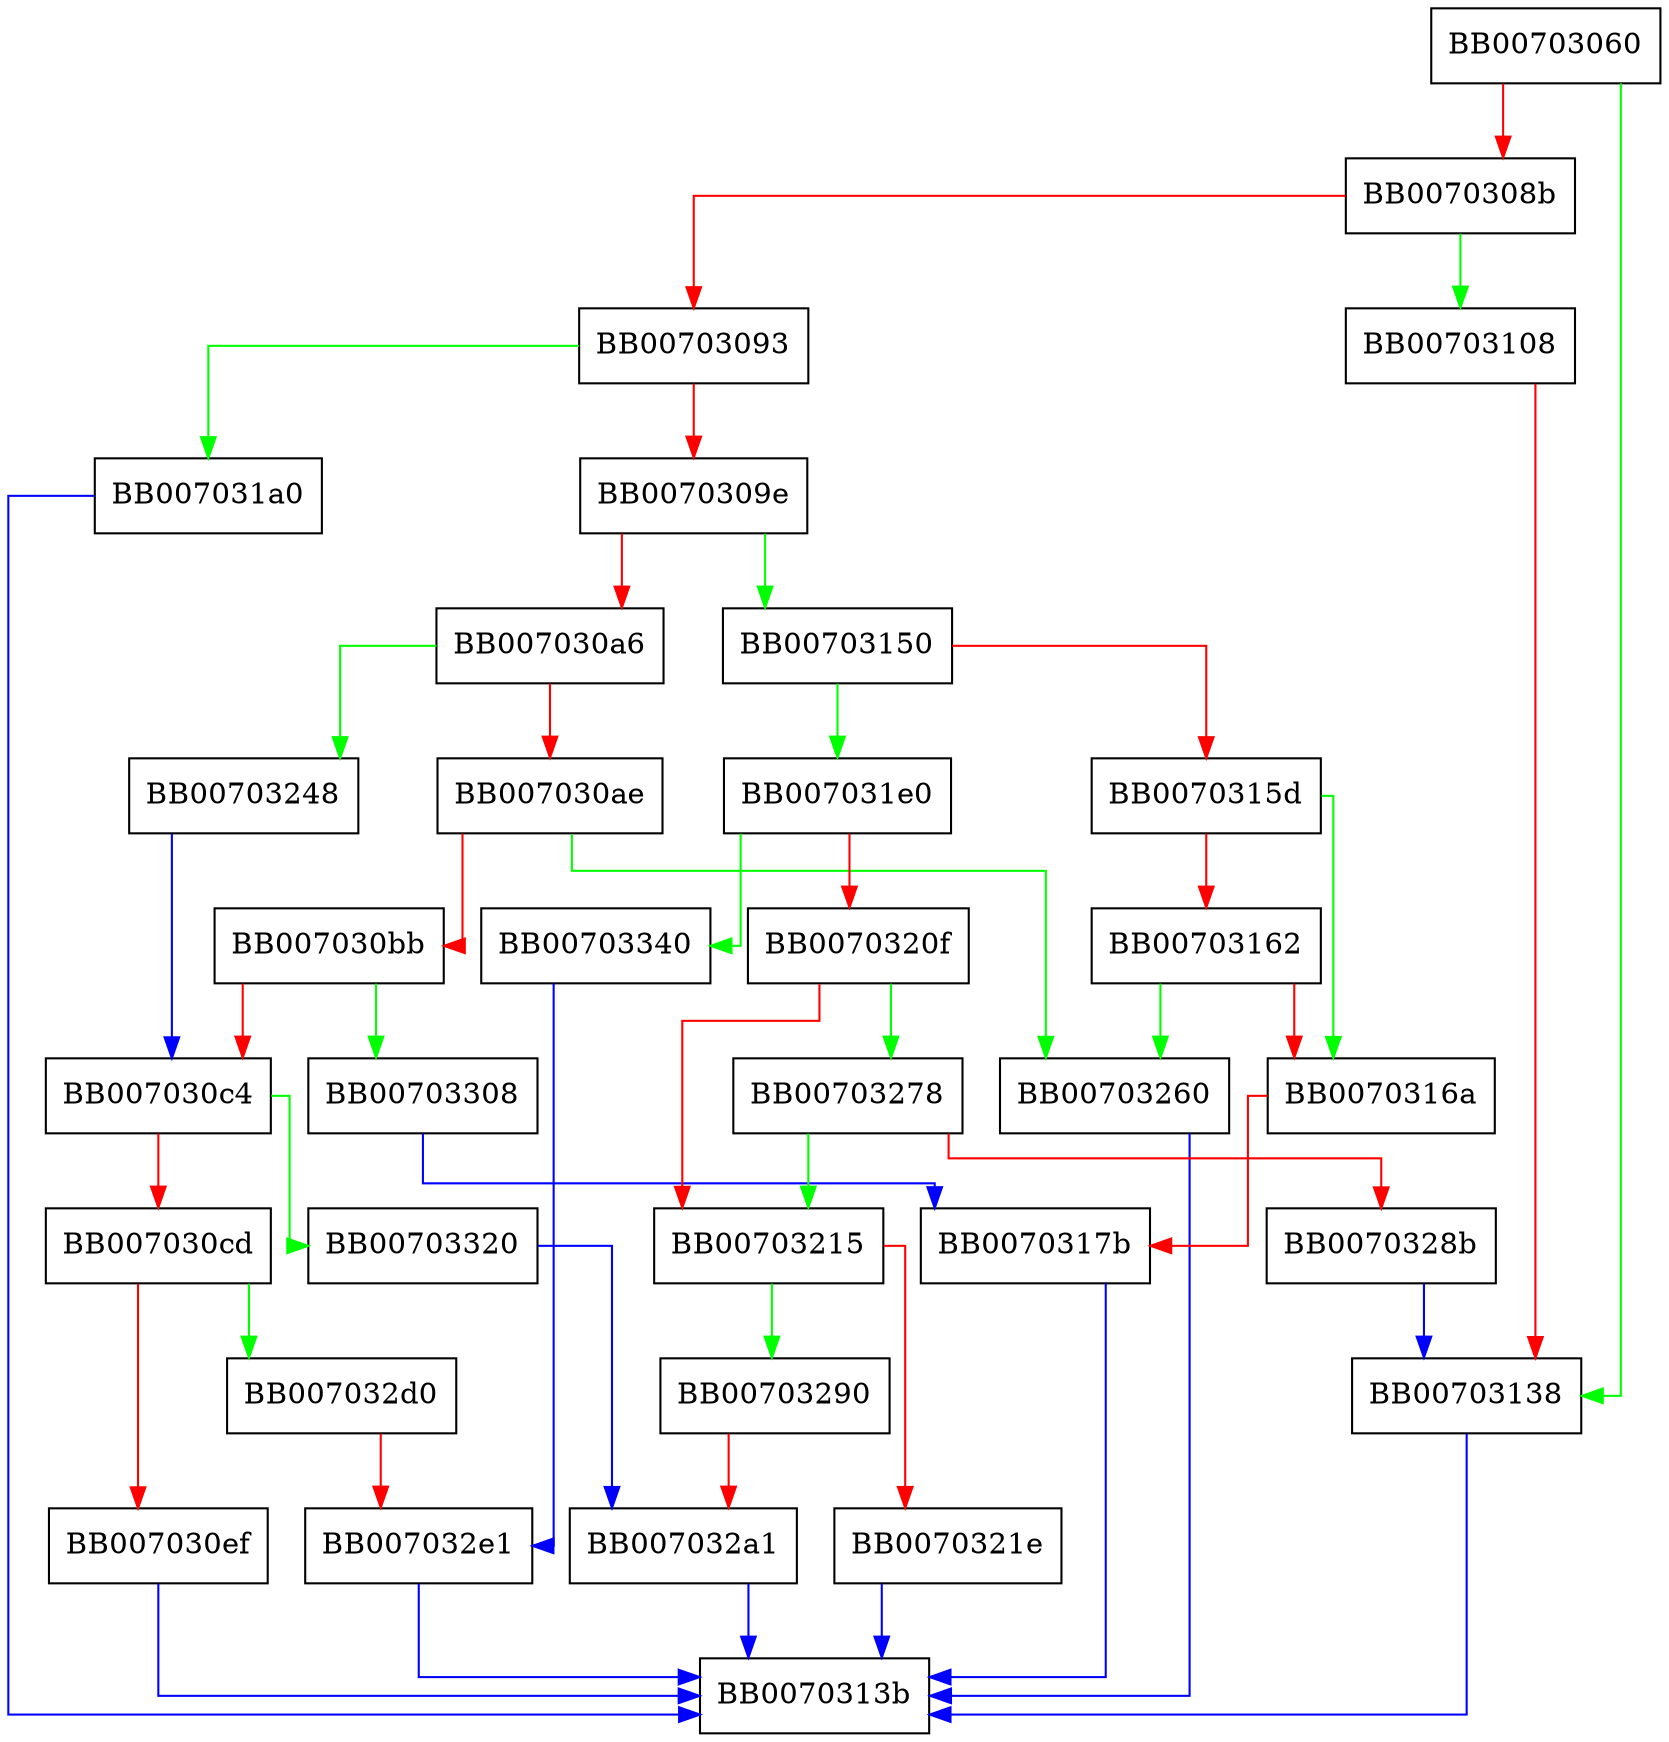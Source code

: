digraph ossl_cipher_generic_block_final {
  node [shape="box"];
  graph [splines=ortho];
  BB00703060 -> BB00703138 [color="green"];
  BB00703060 -> BB0070308b [color="red"];
  BB0070308b -> BB00703108 [color="green"];
  BB0070308b -> BB00703093 [color="red"];
  BB00703093 -> BB007031a0 [color="green"];
  BB00703093 -> BB0070309e [color="red"];
  BB0070309e -> BB00703150 [color="green"];
  BB0070309e -> BB007030a6 [color="red"];
  BB007030a6 -> BB00703248 [color="green"];
  BB007030a6 -> BB007030ae [color="red"];
  BB007030ae -> BB00703260 [color="green"];
  BB007030ae -> BB007030bb [color="red"];
  BB007030bb -> BB00703308 [color="green"];
  BB007030bb -> BB007030c4 [color="red"];
  BB007030c4 -> BB00703320 [color="green"];
  BB007030c4 -> BB007030cd [color="red"];
  BB007030cd -> BB007032d0 [color="green"];
  BB007030cd -> BB007030ef [color="red"];
  BB007030ef -> BB0070313b [color="blue"];
  BB00703108 -> BB00703138 [color="red"];
  BB00703138 -> BB0070313b [color="blue"];
  BB00703150 -> BB007031e0 [color="green"];
  BB00703150 -> BB0070315d [color="red"];
  BB0070315d -> BB0070316a [color="green"];
  BB0070315d -> BB00703162 [color="red"];
  BB00703162 -> BB00703260 [color="green"];
  BB00703162 -> BB0070316a [color="red"];
  BB0070316a -> BB0070317b [color="red"];
  BB0070317b -> BB0070313b [color="blue"];
  BB007031a0 -> BB0070313b [color="blue"];
  BB007031e0 -> BB00703340 [color="green"];
  BB007031e0 -> BB0070320f [color="red"];
  BB0070320f -> BB00703278 [color="green"];
  BB0070320f -> BB00703215 [color="red"];
  BB00703215 -> BB00703290 [color="green"];
  BB00703215 -> BB0070321e [color="red"];
  BB0070321e -> BB0070313b [color="blue"];
  BB00703248 -> BB007030c4 [color="blue"];
  BB00703260 -> BB0070313b [color="blue"];
  BB00703278 -> BB00703215 [color="green"];
  BB00703278 -> BB0070328b [color="red"];
  BB0070328b -> BB00703138 [color="blue"];
  BB00703290 -> BB007032a1 [color="red"];
  BB007032a1 -> BB0070313b [color="blue"];
  BB007032d0 -> BB007032e1 [color="red"];
  BB007032e1 -> BB0070313b [color="blue"];
  BB00703308 -> BB0070317b [color="blue"];
  BB00703320 -> BB007032a1 [color="blue"];
  BB00703340 -> BB007032e1 [color="blue"];
}